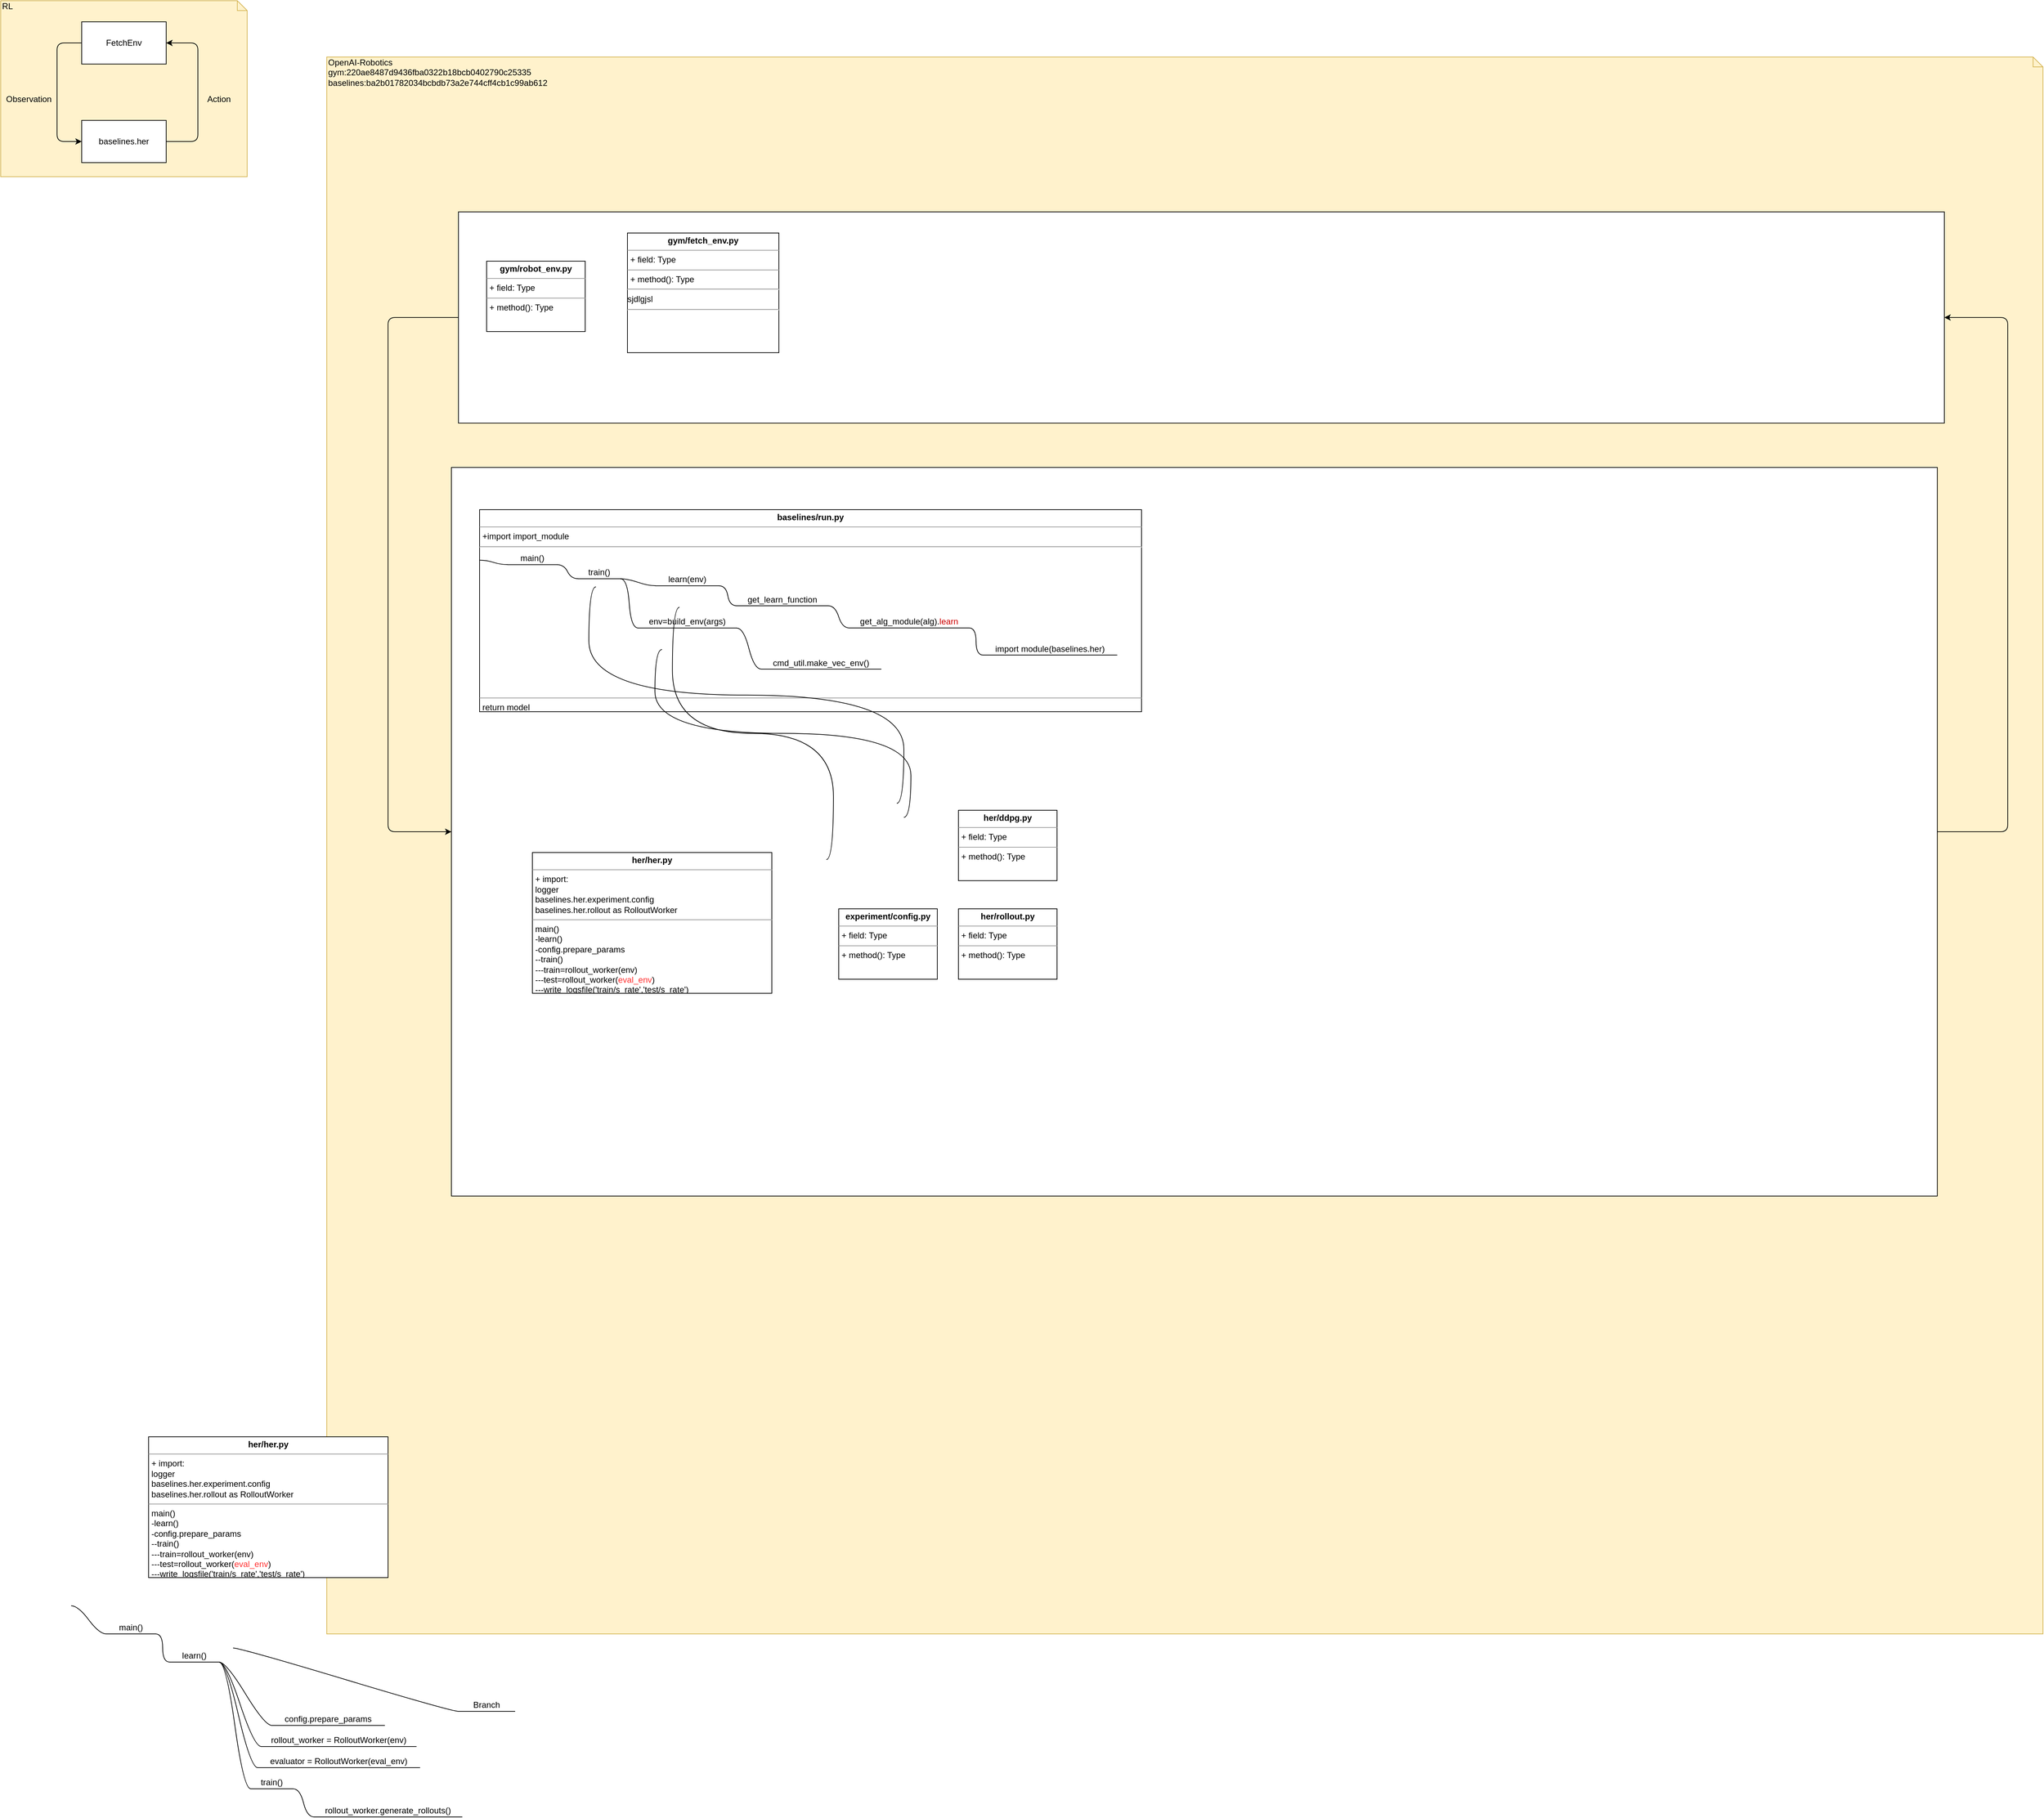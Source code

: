 <mxfile version="11.1.4" type="github"><diagram name="Page-1" id="5f0bae14-7c28-e335-631c-24af17079c00"><mxGraphModel dx="1422" dy="779" grid="1" gridSize="10" guides="1" tooltips="1" connect="1" arrows="1" fold="1" page="1" pageScale="1" pageWidth="1100" pageHeight="850" background="#ffffff" math="0" shadow="0"><root><mxCell id="0"/><mxCell id="1" parent="0"/><mxCell id="o8G2DxJrOwmcKDqO7mxw-1" value="RL" style="shape=note;whiteSpace=wrap;html=1;size=14;verticalAlign=top;align=left;spacingTop=-6;fillColor=#fff2cc;strokeColor=#d6b656;" parent="1" vertex="1"><mxGeometry x="20" y="20" width="350" height="250" as="geometry"/></mxCell><mxCell id="o8G2DxJrOwmcKDqO7mxw-2" value="FetchEnv" style="rounded=0;whiteSpace=wrap;html=1;" parent="1" vertex="1"><mxGeometry x="135" y="50" width="120" height="60" as="geometry"/></mxCell><mxCell id="o8G2DxJrOwmcKDqO7mxw-3" value="baselines.her" style="rounded=0;whiteSpace=wrap;html=1;" parent="1" vertex="1"><mxGeometry x="135" y="190" width="120" height="60" as="geometry"/></mxCell><mxCell id="o8G2DxJrOwmcKDqO7mxw-8" value="" style="edgeStyle=elbowEdgeStyle;elbow=vertical;endArrow=classic;html=1;entryX=0;entryY=0.5;entryDx=0;entryDy=0;exitX=0;exitY=0.5;exitDx=0;exitDy=0;" parent="1" source="o8G2DxJrOwmcKDqO7mxw-2" target="o8G2DxJrOwmcKDqO7mxw-3" edge="1"><mxGeometry width="50" height="50" relative="1" as="geometry"><mxPoint x="20" y="370" as="sourcePoint"/><mxPoint x="70" y="320" as="targetPoint"/><Array as="points"><mxPoint x="100" y="150"/></Array></mxGeometry></mxCell><mxCell id="o8G2DxJrOwmcKDqO7mxw-11" value="" style="edgeStyle=elbowEdgeStyle;elbow=vertical;endArrow=classic;html=1;entryX=1;entryY=0.5;entryDx=0;entryDy=0;exitX=1;exitY=0.5;exitDx=0;exitDy=0;" parent="1" source="o8G2DxJrOwmcKDqO7mxw-3" target="o8G2DxJrOwmcKDqO7mxw-2" edge="1"><mxGeometry width="50" height="50" relative="1" as="geometry"><mxPoint x="20" y="370" as="sourcePoint"/><mxPoint x="70" y="320" as="targetPoint"/><Array as="points"><mxPoint x="300" y="150"/></Array></mxGeometry></mxCell><mxCell id="o8G2DxJrOwmcKDqO7mxw-13" value="Observation" style="text;html=1;strokeColor=none;fillColor=none;align=center;verticalAlign=middle;whiteSpace=wrap;rounded=0;" parent="1" vertex="1"><mxGeometry x="40" y="150" width="40" height="20" as="geometry"/></mxCell><mxCell id="o8G2DxJrOwmcKDqO7mxw-14" value="Action" style="text;html=1;strokeColor=none;fillColor=none;align=center;verticalAlign=middle;whiteSpace=wrap;rounded=0;" parent="1" vertex="1"><mxGeometry x="310" y="150" width="40" height="20" as="geometry"/></mxCell><mxCell id="KCClRSggGxn2PrASkZc7-2" value="OpenAI-Robotics&lt;br&gt;&lt;span style=&quot;white-space: nowrap&quot;&gt;gym:220ae8487d9436fba0322b18bcb0402790c25335&lt;/span&gt;&lt;br style=&quot;white-space: nowrap&quot;&gt;&lt;span style=&quot;white-space: nowrap&quot;&gt;baselines:ba2b01782034bcbdb73a2e744cff4cb1c99ab612&lt;/span&gt;" style="shape=note;whiteSpace=wrap;html=1;size=14;verticalAlign=top;align=left;spacingTop=-6;fillColor=#fff2cc;strokeColor=#d6b656;" vertex="1" parent="1"><mxGeometry x="483" y="100" width="2437" height="2240" as="geometry"/></mxCell><mxCell id="KCClRSggGxn2PrASkZc7-3" value="" style="rounded=0;whiteSpace=wrap;html=1;" vertex="1" parent="1"><mxGeometry x="670" y="320" width="2110" height="300" as="geometry"/></mxCell><mxCell id="KCClRSggGxn2PrASkZc7-4" value="" style="rounded=0;whiteSpace=wrap;html=1;" vertex="1" parent="1"><mxGeometry x="660" y="683" width="2110" height="1035" as="geometry"/></mxCell><mxCell id="KCClRSggGxn2PrASkZc7-5" value="" style="edgeStyle=elbowEdgeStyle;elbow=vertical;endArrow=classic;html=1;entryX=0;entryY=0.5;entryDx=0;entryDy=0;exitX=0;exitY=0.5;exitDx=0;exitDy=0;" edge="1" parent="1" source="KCClRSggGxn2PrASkZc7-3" target="KCClRSggGxn2PrASkZc7-4"><mxGeometry width="50" height="50" relative="1" as="geometry"><mxPoint x="650" y="730" as="sourcePoint"/><mxPoint x="700" y="680" as="targetPoint"/><Array as="points"><mxPoint x="570" y="670"/></Array></mxGeometry></mxCell><mxCell id="KCClRSggGxn2PrASkZc7-6" value="" style="edgeStyle=elbowEdgeStyle;elbow=vertical;endArrow=classic;html=1;entryX=1;entryY=0.5;entryDx=0;entryDy=0;exitX=1;exitY=0.5;exitDx=0;exitDy=0;" edge="1" parent="1" source="KCClRSggGxn2PrASkZc7-4" target="KCClRSggGxn2PrASkZc7-3"><mxGeometry width="50" height="50" relative="1" as="geometry"><mxPoint x="650" y="730" as="sourcePoint"/><mxPoint x="700" y="680" as="targetPoint"/><Array as="points"><mxPoint x="2870" y="910"/></Array></mxGeometry></mxCell><mxCell id="o8G2DxJrOwmcKDqO7mxw-16" value="&lt;p style=&quot;margin: 0px ; margin-top: 4px ; text-align: center&quot;&gt;&lt;b&gt;gym/robot_env.py&lt;/b&gt;&lt;/p&gt;&lt;hr size=&quot;1&quot;&gt;&lt;p style=&quot;margin: 0px ; margin-left: 4px&quot;&gt;+ field: Type&lt;/p&gt;&lt;hr size=&quot;1&quot;&gt;&lt;p style=&quot;margin: 0px ; margin-left: 4px&quot;&gt;+ method(): Type&lt;br&gt;&lt;/p&gt;" style="verticalAlign=top;align=left;overflow=fill;fontSize=12;fontFamily=Helvetica;html=1;" parent="1" vertex="1"><mxGeometry x="710" y="390" width="140" height="100" as="geometry"/></mxCell><mxCell id="o8G2DxJrOwmcKDqO7mxw-17" value="&lt;p style=&quot;margin: 0px ; margin-top: 4px ; text-align: center&quot;&gt;&lt;b&gt;gym/fetch_env.py&lt;/b&gt;&lt;/p&gt;&lt;hr size=&quot;1&quot;&gt;&lt;p style=&quot;margin: 0px ; margin-left: 4px&quot;&gt;+ field: Type&lt;/p&gt;&lt;hr size=&quot;1&quot;&gt;&lt;p style=&quot;margin: 0px ; margin-left: 4px&quot;&gt;+ method(): Type&lt;/p&gt;&lt;hr&gt;sjdlgjsl&lt;hr&gt;" style="verticalAlign=top;align=left;overflow=fill;fontSize=12;fontFamily=Helvetica;html=1;" parent="1" vertex="1"><mxGeometry x="910" y="350" width="215" height="170" as="geometry"/></mxCell><mxCell id="KCClRSggGxn2PrASkZc7-8" value="&lt;p style=&quot;margin: 0px ; margin-top: 4px ; text-align: center&quot;&gt;&lt;b&gt;baselines/run.py&lt;/b&gt;&lt;/p&gt;&lt;hr size=&quot;1&quot;&gt;&lt;p style=&quot;margin: 0px ; margin-left: 4px&quot;&gt;+import import_module&lt;/p&gt;&lt;hr&gt;&lt;br&gt;&lt;br&gt;&lt;br&gt;&lt;br&gt;&lt;br&gt;&lt;br&gt;&lt;br&gt;&lt;br&gt;&lt;br&gt;&lt;br&gt;&lt;br&gt;&lt;br&gt;&lt;br&gt;&lt;br&gt;&lt;hr size=&quot;1&quot;&gt;&lt;p style=&quot;margin: 0px ; margin-left: 4px&quot;&gt;return model&lt;/p&gt;" style="verticalAlign=top;align=left;overflow=fill;fontSize=12;fontFamily=Helvetica;html=1;" vertex="1" parent="1"><mxGeometry x="700" y="743" width="940" height="287" as="geometry"/></mxCell><mxCell id="KCClRSggGxn2PrASkZc7-9" value="&lt;p style=&quot;margin: 0px ; margin-top: 4px ; text-align: center&quot;&gt;&lt;b&gt;experiment/config.py&lt;/b&gt;&lt;/p&gt;&lt;hr size=&quot;1&quot;&gt;&lt;p style=&quot;margin: 0px ; margin-left: 4px&quot;&gt;+ field: Type&lt;/p&gt;&lt;hr size=&quot;1&quot;&gt;&lt;p style=&quot;margin: 0px ; margin-left: 4px&quot;&gt;+ method(): Type&lt;br&gt;&lt;/p&gt;" style="verticalAlign=top;align=left;overflow=fill;fontSize=12;fontFamily=Helvetica;html=1;" vertex="1" parent="1"><mxGeometry x="1210" y="1310" width="140" height="100" as="geometry"/></mxCell><mxCell id="KCClRSggGxn2PrASkZc7-10" value="&lt;p style=&quot;margin: 0px ; margin-top: 4px ; text-align: center&quot;&gt;&lt;b&gt;her/rollout.py&lt;/b&gt;&lt;/p&gt;&lt;hr size=&quot;1&quot;&gt;&lt;p style=&quot;margin: 0px ; margin-left: 4px&quot;&gt;+ field: Type&lt;/p&gt;&lt;hr size=&quot;1&quot;&gt;&lt;p style=&quot;margin: 0px ; margin-left: 4px&quot;&gt;+ method(): Type&lt;br&gt;&lt;/p&gt;" style="verticalAlign=top;align=left;overflow=fill;fontSize=12;fontFamily=Helvetica;html=1;" vertex="1" parent="1"><mxGeometry x="1380" y="1310" width="140" height="100" as="geometry"/></mxCell><mxCell id="KCClRSggGxn2PrASkZc7-11" value="&lt;p style=&quot;margin: 0px ; margin-top: 4px ; text-align: center&quot;&gt;&lt;b&gt;her/her.py&lt;/b&gt;&lt;/p&gt;&lt;hr size=&quot;1&quot;&gt;&lt;p style=&quot;margin: 0px ; margin-left: 4px&quot;&gt;+ import:&lt;/p&gt;&lt;p style=&quot;margin: 0px ; margin-left: 4px&quot;&gt;logger&lt;/p&gt;&lt;p style=&quot;margin: 0px ; margin-left: 4px&quot;&gt;baselines.her.experiment.config&lt;/p&gt;&lt;p style=&quot;margin: 0px ; margin-left: 4px&quot;&gt;baselines.her.rollout as RolloutWorker&lt;/p&gt;&lt;hr size=&quot;1&quot;&gt;&lt;p style=&quot;margin: 0px ; margin-left: 4px&quot;&gt;main()&lt;br&gt;&lt;/p&gt;&lt;p style=&quot;margin: 0px ; margin-left: 4px&quot;&gt;-learn()&lt;/p&gt;&lt;p style=&quot;margin: 0px ; margin-left: 4px&quot;&gt;-config.prepare_params&lt;/p&gt;&lt;p style=&quot;margin: 0px ; margin-left: 4px&quot;&gt;--train()&lt;/p&gt;&lt;p style=&quot;margin: 0px ; margin-left: 4px&quot;&gt;---train=rollout_worker(env)&lt;/p&gt;&lt;p style=&quot;margin: 0px ; margin-left: 4px&quot;&gt;---test=rollout_worker(&lt;font color=&quot;#ff3333&quot;&gt;eval_env&lt;/font&gt;)&lt;/p&gt;&lt;p style=&quot;margin: 0px ; margin-left: 4px&quot;&gt;---write_logsfile('train/s_rate','test/s_rate')&lt;/p&gt;" style="verticalAlign=top;align=left;overflow=fill;fontSize=12;fontFamily=Helvetica;html=1;" vertex="1" parent="1"><mxGeometry x="775" y="1230" width="340" height="200" as="geometry"/></mxCell><mxCell id="KCClRSggGxn2PrASkZc7-12" value="&lt;p style=&quot;margin: 0px ; margin-top: 4px ; text-align: center&quot;&gt;&lt;b&gt;her/ddpg.py&lt;/b&gt;&lt;/p&gt;&lt;hr size=&quot;1&quot;&gt;&lt;p style=&quot;margin: 0px ; margin-left: 4px&quot;&gt;+ field: Type&lt;/p&gt;&lt;hr size=&quot;1&quot;&gt;&lt;p style=&quot;margin: 0px ; margin-left: 4px&quot;&gt;+ method(): Type&lt;br&gt;&lt;/p&gt;" style="verticalAlign=top;align=left;overflow=fill;fontSize=12;fontFamily=Helvetica;html=1;" vertex="1" parent="1"><mxGeometry x="1380" y="1170" width="140" height="100" as="geometry"/></mxCell><mxCell id="C66drziWJAnPIlBMXxAR-4" value="" style="edgeStyle=entityRelationEdgeStyle;startArrow=none;endArrow=none;segment=10;curved=1;exitX=1;exitY=1;exitDx=0;exitDy=0;" edge="1" source="C66drziWJAnPIlBMXxAR-1" parent="1"><mxGeometry relative="1" as="geometry"><mxPoint x="1292.5" y="1160.167" as="sourcePoint"/><mxPoint x="865.207" y="852.655" as="targetPoint"/></mxGeometry></mxCell><mxCell id="C66drziWJAnPIlBMXxAR-6" value="" style="edgeStyle=entityRelationEdgeStyle;startArrow=none;endArrow=none;segment=10;curved=1;exitX=1;exitY=1;exitDx=0;exitDy=0;" edge="1" source="C66drziWJAnPIlBMXxAR-3" parent="1"><mxGeometry relative="1" as="geometry"><mxPoint x="1302.5" y="1180" as="sourcePoint"/><mxPoint x="959" y="941.621" as="targetPoint"/></mxGeometry></mxCell><mxCell id="C66drziWJAnPIlBMXxAR-8" value="" style="edgeStyle=entityRelationEdgeStyle;startArrow=none;endArrow=none;segment=10;curved=1;exitX=1;exitY=1;exitDx=0;exitDy=0;" edge="1" source="C66drziWJAnPIlBMXxAR-3" parent="1"><mxGeometry relative="1" as="geometry"><mxPoint x="1192.5" y="1240" as="sourcePoint"/><mxPoint x="983.828" y="881.621" as="targetPoint"/></mxGeometry></mxCell><mxCell id="79jJNqFuz86LAAHqG-b1-1" value="main()" style="whiteSpace=wrap;html=1;shape=partialRectangle;top=0;left=0;bottom=1;right=0;points=[[0,1],[1,1]];strokeColor=#000000;fillColor=none;align=center;verticalAlign=bottom;routingCenterY=0.5;snapToPoint=1;container=1;recursiveResize=0;autosize=1;treeFolding=1;treeMoving=1;" vertex="1" parent="1"><mxGeometry x="740.017" y="801.167" width="70" height="20" as="geometry"/></mxCell><mxCell id="79jJNqFuz86LAAHqG-b1-2" value="" style="edgeStyle=entityRelationEdgeStyle;startArrow=none;endArrow=none;segment=10;curved=1;exitX=0;exitY=0.25;exitDx=0;exitDy=0;" edge="1" parent="1" target="79jJNqFuz86LAAHqG-b1-1" source="KCClRSggGxn2PrASkZc7-8"><mxGeometry relative="1" as="geometry"><mxPoint x="710.017" y="821.167" as="sourcePoint"/></mxGeometry></mxCell><mxCell id="79jJNqFuz86LAAHqG-b1-3" value="train()" style="whiteSpace=wrap;html=1;shape=partialRectangle;top=0;left=0;bottom=1;right=0;points=[[0,1],[1,1]];strokeColor=#000000;fillColor=none;align=center;verticalAlign=bottom;routingCenterY=0.5;snapToPoint=1;container=1;recursiveResize=0;autosize=1;treeFolding=1;treeMoving=1;" vertex="1" parent="1"><mxGeometry x="840.017" y="821.167" width="60" height="20" as="geometry"/></mxCell><mxCell id="79jJNqFuz86LAAHqG-b1-4" value="" style="edgeStyle=entityRelationEdgeStyle;startArrow=none;endArrow=none;segment=10;curved=1;exitX=1;exitY=1;exitDx=0;exitDy=0;" edge="1" parent="1" source="79jJNqFuz86LAAHqG-b1-1" target="79jJNqFuz86LAAHqG-b1-3"><mxGeometry relative="1" as="geometry"><mxPoint x="770.017" y="851.333" as="sourcePoint"/></mxGeometry></mxCell><mxCell id="79jJNqFuz86LAAHqG-b1-5" value="env=build_env(args)" style="whiteSpace=wrap;html=1;shape=partialRectangle;top=0;left=0;bottom=1;right=0;points=[[0,1],[1,1]];strokeColor=#000000;fillColor=none;align=center;verticalAlign=bottom;routingCenterY=0.5;snapToPoint=1;container=1;recursiveResize=0;autosize=1;treeFolding=1;treeMoving=1;" vertex="1" parent="1"><mxGeometry x="925.017" y="891.167" width="140" height="20" as="geometry"/></mxCell><mxCell id="79jJNqFuz86LAAHqG-b1-6" value="" style="edgeStyle=entityRelationEdgeStyle;startArrow=none;endArrow=none;segment=10;curved=1;exitX=1;exitY=1;exitDx=0;exitDy=0;" edge="1" parent="1" source="79jJNqFuz86LAAHqG-b1-3" target="79jJNqFuz86LAAHqG-b1-5"><mxGeometry relative="1" as="geometry"><mxPoint x="780.017" y="871.167" as="sourcePoint"/></mxGeometry></mxCell><mxCell id="79jJNqFuz86LAAHqG-b1-7" value="learn(env)" style="whiteSpace=wrap;html=1;shape=partialRectangle;top=0;left=0;bottom=1;right=0;points=[[0,1],[1,1]];strokeColor=#000000;fillColor=none;align=center;verticalAlign=bottom;routingCenterY=0.5;snapToPoint=1;container=1;recursiveResize=0;autosize=1;treeFolding=1;treeMoving=1;" vertex="1" parent="1"><mxGeometry x="950.017" y="831.167" width="90" height="20" as="geometry"/></mxCell><mxCell id="79jJNqFuz86LAAHqG-b1-8" value="" style="edgeStyle=entityRelationEdgeStyle;startArrow=none;endArrow=none;segment=10;curved=1;exitX=1;exitY=1;exitDx=0;exitDy=0;" edge="1" parent="1" source="79jJNqFuz86LAAHqG-b1-3" target="79jJNqFuz86LAAHqG-b1-7"><mxGeometry relative="1" as="geometry"><mxPoint x="670.017" y="931.167" as="sourcePoint"/></mxGeometry></mxCell><mxCell id="79jJNqFuz86LAAHqG-b1-9" value="get_learn_function" style="whiteSpace=wrap;html=1;shape=partialRectangle;top=0;left=0;bottom=1;right=0;points=[[0,1],[1,1]];strokeColor=#000000;fillColor=none;align=center;verticalAlign=bottom;routingCenterY=0.5;snapToPoint=1;container=1;recursiveResize=0;autosize=1;treeFolding=1;treeMoving=1;" vertex="1" parent="1"><mxGeometry x="1065.017" y="859.5" width="130" height="20" as="geometry"/></mxCell><mxCell id="79jJNqFuz86LAAHqG-b1-10" value="" style="edgeStyle=entityRelationEdgeStyle;startArrow=none;endArrow=none;segment=10;curved=1;exitX=1;exitY=1;exitDx=0;exitDy=0;" edge="1" parent="1" source="79jJNqFuz86LAAHqG-b1-7" target="79jJNqFuz86LAAHqG-b1-9"><mxGeometry relative="1" as="geometry"><mxPoint x="585.017" y="929.5" as="sourcePoint"/></mxGeometry></mxCell><mxCell id="79jJNqFuz86LAAHqG-b1-11" value="get_alg_module(alg).&lt;font color=&quot;#cc0000&quot;&gt;learn&lt;/font&gt;" style="whiteSpace=wrap;html=1;shape=partialRectangle;top=0;left=0;bottom=1;right=0;points=[[0,1],[1,1]];strokeColor=#000000;fillColor=none;align=center;verticalAlign=bottom;routingCenterY=0.5;snapToPoint=1;container=1;recursiveResize=0;autosize=1;treeFolding=1;treeMoving=1;" vertex="1" parent="1"><mxGeometry x="1225.017" y="891" width="170" height="20" as="geometry"/></mxCell><mxCell id="79jJNqFuz86LAAHqG-b1-12" value="" style="edgeStyle=entityRelationEdgeStyle;startArrow=none;endArrow=none;segment=10;curved=1;exitX=1;exitY=1;exitDx=0;exitDy=0;" edge="1" parent="1" source="79jJNqFuz86LAAHqG-b1-9" target="79jJNqFuz86LAAHqG-b1-11"><mxGeometry relative="1" as="geometry"><mxPoint x="545.017" y="989.5" as="sourcePoint"/></mxGeometry></mxCell><mxCell id="79jJNqFuz86LAAHqG-b1-13" value="cmd_util.make_vec_env()" style="whiteSpace=wrap;html=1;shape=partialRectangle;top=0;left=0;bottom=1;right=0;points=[[0,1],[1,1]];strokeColor=#000000;fillColor=none;align=center;verticalAlign=bottom;routingCenterY=0.5;snapToPoint=1;container=1;recursiveResize=0;autosize=1;treeFolding=1;treeMoving=1;" vertex="1" parent="1"><mxGeometry x="1100.017" y="949.5" width="170" height="20" as="geometry"/></mxCell><mxCell id="79jJNqFuz86LAAHqG-b1-14" value="" style="edgeStyle=entityRelationEdgeStyle;startArrow=none;endArrow=none;segment=10;curved=1;exitX=1;exitY=1;exitDx=0;exitDy=0;" edge="1" parent="1" source="79jJNqFuz86LAAHqG-b1-5" target="79jJNqFuz86LAAHqG-b1-13"><mxGeometry relative="1" as="geometry"><mxPoint x="505.017" y="1049.5" as="sourcePoint"/></mxGeometry></mxCell><mxCell id="79jJNqFuz86LAAHqG-b1-15" value="import module(baselines.her)" style="whiteSpace=wrap;html=1;shape=partialRectangle;top=0;left=0;bottom=1;right=0;points=[[0,1],[1,1]];strokeColor=#000000;fillColor=none;align=center;verticalAlign=bottom;routingCenterY=0.5;snapToPoint=1;container=1;recursiveResize=0;autosize=1;treeFolding=1;treeMoving=1;" vertex="1" parent="1"><mxGeometry x="1415.017" y="929.5" width="190" height="20" as="geometry"/></mxCell><mxCell id="79jJNqFuz86LAAHqG-b1-16" value="" style="edgeStyle=entityRelationEdgeStyle;startArrow=none;endArrow=none;segment=10;curved=1;exitX=1;exitY=1;exitDx=0;exitDy=0;" edge="1" parent="1" source="79jJNqFuz86LAAHqG-b1-11" target="79jJNqFuz86LAAHqG-b1-15"><mxGeometry relative="1" as="geometry"><mxPoint x="625.017" y="979.5" as="sourcePoint"/></mxGeometry></mxCell><mxCell id="79jJNqFuz86LAAHqG-b1-18" value="learn()" style="whiteSpace=wrap;html=1;shape=partialRectangle;top=0;left=0;bottom=1;right=0;points=[[0,1],[1,1]];strokeColor=#000000;fillColor=none;align=center;verticalAlign=bottom;routingCenterY=0.5;snapToPoint=1;container=1;recursiveResize=0;autosize=1;treeFolding=1;treeMoving=1;" vertex="1" parent="1"><mxGeometry x="260" y="2360" width="70" height="20" as="geometry"/></mxCell><mxCell id="79jJNqFuz86LAAHqG-b1-19" value="" style="edgeStyle=entityRelationEdgeStyle;startArrow=none;endArrow=none;segment=10;curved=1;exitX=1;exitY=1;exitDx=0;exitDy=0;" edge="1" target="79jJNqFuz86LAAHqG-b1-18" parent="1" source="79jJNqFuz86LAAHqG-b1-35"><mxGeometry relative="1" as="geometry"><mxPoint x="330" y="2340" as="sourcePoint"/></mxGeometry></mxCell><mxCell id="79jJNqFuz86LAAHqG-b1-20" value="&lt;p style=&quot;margin: 0px ; margin-top: 4px ; text-align: center&quot;&gt;&lt;b&gt;her/her.py&lt;/b&gt;&lt;/p&gt;&lt;hr size=&quot;1&quot;&gt;&lt;p style=&quot;margin: 0px ; margin-left: 4px&quot;&gt;+ import:&lt;/p&gt;&lt;p style=&quot;margin: 0px ; margin-left: 4px&quot;&gt;logger&lt;/p&gt;&lt;p style=&quot;margin: 0px ; margin-left: 4px&quot;&gt;baselines.her.experiment.config&lt;/p&gt;&lt;p style=&quot;margin: 0px ; margin-left: 4px&quot;&gt;baselines.her.rollout as RolloutWorker&lt;/p&gt;&lt;hr size=&quot;1&quot;&gt;&lt;p style=&quot;margin: 0px ; margin-left: 4px&quot;&gt;main()&lt;br&gt;&lt;/p&gt;&lt;p style=&quot;margin: 0px ; margin-left: 4px&quot;&gt;-learn()&lt;/p&gt;&lt;p style=&quot;margin: 0px ; margin-left: 4px&quot;&gt;-config.prepare_params&lt;/p&gt;&lt;p style=&quot;margin: 0px ; margin-left: 4px&quot;&gt;--train()&lt;/p&gt;&lt;p style=&quot;margin: 0px ; margin-left: 4px&quot;&gt;---train=rollout_worker(env)&lt;/p&gt;&lt;p style=&quot;margin: 0px ; margin-left: 4px&quot;&gt;---test=rollout_worker(&lt;font color=&quot;#ff3333&quot;&gt;eval_env&lt;/font&gt;)&lt;/p&gt;&lt;p style=&quot;margin: 0px ; margin-left: 4px&quot;&gt;---write_logsfile('train/s_rate','test/s_rate')&lt;/p&gt;" style="verticalAlign=top;align=left;overflow=fill;fontSize=12;fontFamily=Helvetica;html=1;" vertex="1" parent="1"><mxGeometry x="230" y="2060" width="340" height="200" as="geometry"/></mxCell><mxCell id="79jJNqFuz86LAAHqG-b1-23" value="config.prepare_params" style="whiteSpace=wrap;html=1;shape=partialRectangle;top=0;left=0;bottom=1;right=0;points=[[0,1],[1,1]];strokeColor=#000000;fillColor=none;align=center;verticalAlign=bottom;routingCenterY=0.5;snapToPoint=1;container=1;recursiveResize=0;autosize=1;treeFolding=1;treeMoving=1;" vertex="1" parent="1"><mxGeometry x="405" y="2450" width="160" height="20" as="geometry"/></mxCell><mxCell id="79jJNqFuz86LAAHqG-b1-24" value="" style="edgeStyle=entityRelationEdgeStyle;startArrow=none;endArrow=none;segment=10;curved=1;exitX=1;exitY=1;exitDx=0;exitDy=0;" edge="1" parent="1" target="79jJNqFuz86LAAHqG-b1-23" source="79jJNqFuz86LAAHqG-b1-18"><mxGeometry relative="1" as="geometry"><mxPoint x="340" y="2350" as="sourcePoint"/></mxGeometry></mxCell><mxCell id="79jJNqFuz86LAAHqG-b1-25" value="Branch" style="whiteSpace=wrap;html=1;shape=partialRectangle;top=0;left=0;bottom=1;right=0;points=[[0,1],[1,1]];strokeColor=#000000;fillColor=none;align=center;verticalAlign=bottom;routingCenterY=0.5;snapToPoint=1;container=1;recursiveResize=0;autosize=1;treeFolding=1;treeMoving=1;" vertex="1" parent="1"><mxGeometry x="670" y="2430" width="80" height="20" as="geometry"/></mxCell><mxCell id="79jJNqFuz86LAAHqG-b1-26" value="" style="edgeStyle=entityRelationEdgeStyle;startArrow=none;endArrow=none;segment=10;curved=1;" edge="1" parent="1" target="79jJNqFuz86LAAHqG-b1-25"><mxGeometry relative="1" as="geometry"><mxPoint x="350" y="2360" as="sourcePoint"/></mxGeometry></mxCell><mxCell id="79jJNqFuz86LAAHqG-b1-27" value="rollout_worker.generate_rollouts()" style="whiteSpace=wrap;html=1;shape=partialRectangle;top=0;left=0;bottom=1;right=0;points=[[0,1],[1,1]];strokeColor=#000000;fillColor=none;align=center;verticalAlign=bottom;routingCenterY=0.5;snapToPoint=1;container=1;recursiveResize=0;autosize=1;treeFolding=1;treeMoving=1;" vertex="1" parent="1"><mxGeometry x="465" y="2580" width="210" height="20" as="geometry"/></mxCell><mxCell id="79jJNqFuz86LAAHqG-b1-28" value="" style="edgeStyle=entityRelationEdgeStyle;startArrow=none;endArrow=none;segment=10;curved=1;exitX=1;exitY=1;exitDx=0;exitDy=0;" edge="1" parent="1" target="79jJNqFuz86LAAHqG-b1-27" source="79jJNqFuz86LAAHqG-b1-29"><mxGeometry relative="1" as="geometry"><mxPoint x="360" y="2370" as="sourcePoint"/></mxGeometry></mxCell><mxCell id="79jJNqFuz86LAAHqG-b1-29" value="train()" style="whiteSpace=wrap;html=1;shape=partialRectangle;top=0;left=0;bottom=1;right=0;points=[[0,1],[1,1]];strokeColor=#000000;fillColor=none;align=center;verticalAlign=bottom;routingCenterY=0.5;snapToPoint=1;container=1;recursiveResize=0;autosize=1;treeFolding=1;treeMoving=1;" vertex="1" parent="1"><mxGeometry x="375" y="2540" width="60" height="20" as="geometry"/></mxCell><mxCell id="79jJNqFuz86LAAHqG-b1-30" value="" style="edgeStyle=entityRelationEdgeStyle;startArrow=none;endArrow=none;segment=10;curved=1;exitX=1;exitY=1;exitDx=0;exitDy=0;" edge="1" parent="1" target="79jJNqFuz86LAAHqG-b1-29" source="79jJNqFuz86LAAHqG-b1-18"><mxGeometry relative="1" as="geometry"><mxPoint x="370" y="2380" as="sourcePoint"/></mxGeometry></mxCell><mxCell id="79jJNqFuz86LAAHqG-b1-31" value="evaluator = RolloutWorker(eval_env)" style="whiteSpace=wrap;html=1;shape=partialRectangle;top=0;left=0;bottom=1;right=0;points=[[0,1],[1,1]];strokeColor=#000000;fillColor=none;align=center;verticalAlign=bottom;routingCenterY=0.5;snapToPoint=1;container=1;recursiveResize=0;autosize=1;treeFolding=1;treeMoving=1;" vertex="1" parent="1"><mxGeometry x="385" y="2510" width="230" height="20" as="geometry"/></mxCell><mxCell id="79jJNqFuz86LAAHqG-b1-32" value="" style="edgeStyle=entityRelationEdgeStyle;startArrow=none;endArrow=none;segment=10;curved=1;exitX=1;exitY=1;exitDx=0;exitDy=0;" edge="1" parent="1" target="79jJNqFuz86LAAHqG-b1-31" source="79jJNqFuz86LAAHqG-b1-18"><mxGeometry relative="1" as="geometry"><mxPoint x="380" y="2390" as="sourcePoint"/></mxGeometry></mxCell><mxCell id="79jJNqFuz86LAAHqG-b1-33" value="rollout_worker = RolloutWorker(env)" style="whiteSpace=wrap;html=1;shape=partialRectangle;top=0;left=0;bottom=1;right=0;points=[[0,1],[1,1]];strokeColor=#000000;fillColor=none;align=center;verticalAlign=bottom;routingCenterY=0.5;snapToPoint=1;container=1;recursiveResize=0;autosize=1;treeFolding=1;treeMoving=1;" vertex="1" parent="1"><mxGeometry x="390" y="2480" width="220" height="20" as="geometry"/></mxCell><mxCell id="79jJNqFuz86LAAHqG-b1-34" value="" style="edgeStyle=entityRelationEdgeStyle;startArrow=none;endArrow=none;segment=10;curved=1;exitX=1;exitY=1;exitDx=0;exitDy=0;" edge="1" parent="1" target="79jJNqFuz86LAAHqG-b1-33" source="79jJNqFuz86LAAHqG-b1-18"><mxGeometry relative="1" as="geometry"><mxPoint x="390" y="2400" as="sourcePoint"/></mxGeometry></mxCell><mxCell id="79jJNqFuz86LAAHqG-b1-35" value="main()" style="whiteSpace=wrap;html=1;shape=partialRectangle;top=0;left=0;bottom=1;right=0;points=[[0,1],[1,1]];strokeColor=#000000;fillColor=none;align=center;verticalAlign=bottom;routingCenterY=0.5;snapToPoint=1;container=1;recursiveResize=0;autosize=1;treeFolding=1;treeMoving=1;" vertex="1" parent="1"><mxGeometry x="170" y="2320" width="70" height="20" as="geometry"/></mxCell><mxCell id="79jJNqFuz86LAAHqG-b1-36" value="" style="edgeStyle=entityRelationEdgeStyle;startArrow=none;endArrow=none;segment=10;curved=1;" edge="1" parent="1" target="79jJNqFuz86LAAHqG-b1-35"><mxGeometry relative="1" as="geometry"><mxPoint x="120" y="2300" as="sourcePoint"/></mxGeometry></mxCell></root></mxGraphModel></diagram><diagram id="_BhkeFghuTzOhb48jlOZ" name="draft"><mxGraphModel dx="1185" dy="649" grid="1" gridSize="10" guides="1" tooltips="1" connect="1" arrows="1" fold="1" page="1" pageScale="1" pageWidth="850" pageHeight="1100" math="0" shadow="0"><root><mxCell id="na6fTyp5HJqbeO_O7rfL-0"/><mxCell id="na6fTyp5HJqbeO_O7rfL-1" parent="na6fTyp5HJqbeO_O7rfL-0"/><mxCell id="na6fTyp5HJqbeO_O7rfL-2" value="main()-train()-env=build_env(args)--learn(env,seed,total_timesteps)---get_learn_function()----get_alg_module(alg).learn-----import_module()" style="text;html=1;" vertex="1" parent="na6fTyp5HJqbeO_O7rfL-1"><mxGeometry x="120" y="120" width="760" height="30" as="geometry"/></mxCell><mxCell id="na6fTyp5HJqbeO_O7rfL-3" value="main()" style="whiteSpace=wrap;html=1;shape=partialRectangle;top=0;left=0;bottom=1;right=0;points=[[0,1],[1,1]];strokeColor=#000000;fillColor=none;align=center;verticalAlign=bottom;routingCenterY=0.5;snapToPoint=1;container=1;recursiveResize=0;autosize=1;treeFolding=1;treeMoving=1;" vertex="1" parent="na6fTyp5HJqbeO_O7rfL-1"><mxGeometry x="175" y="281.667" width="70" height="20" as="geometry"/></mxCell><mxCell id="na6fTyp5HJqbeO_O7rfL-4" value="" style="edgeStyle=entityRelationEdgeStyle;startArrow=none;endArrow=none;segment=10;curved=1;" edge="1" target="na6fTyp5HJqbeO_O7rfL-3" parent="na6fTyp5HJqbeO_O7rfL-1"><mxGeometry relative="1" as="geometry"><mxPoint x="145" y="301.667" as="sourcePoint"/></mxGeometry></mxCell><mxCell id="na6fTyp5HJqbeO_O7rfL-6" value="train()" style="whiteSpace=wrap;html=1;shape=partialRectangle;top=0;left=0;bottom=1;right=0;points=[[0,1],[1,1]];strokeColor=#000000;fillColor=none;align=center;verticalAlign=bottom;routingCenterY=0.5;snapToPoint=1;container=1;recursiveResize=0;autosize=1;treeFolding=1;treeMoving=1;" vertex="1" parent="na6fTyp5HJqbeO_O7rfL-1"><mxGeometry x="275" y="301.667" width="60" height="20" as="geometry"/></mxCell><mxCell id="na6fTyp5HJqbeO_O7rfL-7" value="" style="edgeStyle=entityRelationEdgeStyle;startArrow=none;endArrow=none;segment=10;curved=1;exitX=1;exitY=1;exitDx=0;exitDy=0;" edge="1" target="na6fTyp5HJqbeO_O7rfL-6" parent="na6fTyp5HJqbeO_O7rfL-1" source="na6fTyp5HJqbeO_O7rfL-3"><mxGeometry relative="1" as="geometry"><mxPoint x="205" y="331.833" as="sourcePoint"/></mxGeometry></mxCell><mxCell id="I6tmnjMvbKgooeUlO9eO-0" value="env=build_env(args)" style="whiteSpace=wrap;html=1;shape=partialRectangle;top=0;left=0;bottom=1;right=0;points=[[0,1],[1,1]];strokeColor=#000000;fillColor=none;align=center;verticalAlign=bottom;routingCenterY=0.5;snapToPoint=1;container=1;recursiveResize=0;autosize=1;treeFolding=1;treeMoving=1;" vertex="1" parent="na6fTyp5HJqbeO_O7rfL-1"><mxGeometry x="360" y="371.667" width="140" height="20" as="geometry"/></mxCell><mxCell id="I6tmnjMvbKgooeUlO9eO-1" value="" style="edgeStyle=entityRelationEdgeStyle;startArrow=none;endArrow=none;segment=10;curved=1;exitX=1;exitY=1;exitDx=0;exitDy=0;" edge="1" target="I6tmnjMvbKgooeUlO9eO-0" parent="na6fTyp5HJqbeO_O7rfL-1" source="na6fTyp5HJqbeO_O7rfL-6"><mxGeometry relative="1" as="geometry"><mxPoint x="215" y="351.667" as="sourcePoint"/></mxGeometry></mxCell><mxCell id="I6tmnjMvbKgooeUlO9eO-3" value="learn(env)" style="whiteSpace=wrap;html=1;shape=partialRectangle;top=0;left=0;bottom=1;right=0;points=[[0,1],[1,1]];strokeColor=#000000;fillColor=none;align=center;verticalAlign=bottom;routingCenterY=0.5;snapToPoint=1;container=1;recursiveResize=0;autosize=1;treeFolding=1;treeMoving=1;" vertex="1" parent="na6fTyp5HJqbeO_O7rfL-1"><mxGeometry x="385" y="311.667" width="90" height="20" as="geometry"/></mxCell><mxCell id="I6tmnjMvbKgooeUlO9eO-4" value="" style="edgeStyle=entityRelationEdgeStyle;startArrow=none;endArrow=none;segment=10;curved=1;exitX=1;exitY=1;exitDx=0;exitDy=0;" edge="1" target="I6tmnjMvbKgooeUlO9eO-3" parent="na6fTyp5HJqbeO_O7rfL-1" source="na6fTyp5HJqbeO_O7rfL-6"><mxGeometry relative="1" as="geometry"><mxPoint x="105" y="411.667" as="sourcePoint"/></mxGeometry></mxCell><mxCell id="I6tmnjMvbKgooeUlO9eO-5" value="get_learn_function" style="whiteSpace=wrap;html=1;shape=partialRectangle;top=0;left=0;bottom=1;right=0;points=[[0,1],[1,1]];strokeColor=#000000;fillColor=none;align=center;verticalAlign=bottom;routingCenterY=0.5;snapToPoint=1;container=1;recursiveResize=0;autosize=1;treeFolding=1;treeMoving=1;" vertex="1" parent="na6fTyp5HJqbeO_O7rfL-1"><mxGeometry x="500" y="340" width="130" height="20" as="geometry"/></mxCell><mxCell id="I6tmnjMvbKgooeUlO9eO-6" value="" style="edgeStyle=entityRelationEdgeStyle;startArrow=none;endArrow=none;segment=10;curved=1;exitX=1;exitY=1;exitDx=0;exitDy=0;" edge="1" target="I6tmnjMvbKgooeUlO9eO-5" parent="na6fTyp5HJqbeO_O7rfL-1" source="I6tmnjMvbKgooeUlO9eO-3"><mxGeometry relative="1" as="geometry"><mxPoint x="20" y="410" as="sourcePoint"/></mxGeometry></mxCell><mxCell id="I6tmnjMvbKgooeUlO9eO-7" value="get_alg_module(alg).&lt;font color=&quot;#cc0000&quot;&gt;learn&lt;/font&gt;" style="whiteSpace=wrap;html=1;shape=partialRectangle;top=0;left=0;bottom=1;right=0;points=[[0,1],[1,1]];strokeColor=#000000;fillColor=none;align=center;verticalAlign=bottom;routingCenterY=0.5;snapToPoint=1;container=1;recursiveResize=0;autosize=1;treeFolding=1;treeMoving=1;" vertex="1" parent="na6fTyp5HJqbeO_O7rfL-1"><mxGeometry x="660" y="371.5" width="170" height="20" as="geometry"/></mxCell><mxCell id="I6tmnjMvbKgooeUlO9eO-8" value="" style="edgeStyle=entityRelationEdgeStyle;startArrow=none;endArrow=none;segment=10;curved=1;exitX=1;exitY=1;exitDx=0;exitDy=0;" edge="1" target="I6tmnjMvbKgooeUlO9eO-7" parent="na6fTyp5HJqbeO_O7rfL-1" source="I6tmnjMvbKgooeUlO9eO-5"><mxGeometry relative="1" as="geometry"><mxPoint x="-20" y="470" as="sourcePoint"/></mxGeometry></mxCell><mxCell id="I6tmnjMvbKgooeUlO9eO-9" value="cmd_util.make_vec_env()" style="whiteSpace=wrap;html=1;shape=partialRectangle;top=0;left=0;bottom=1;right=0;points=[[0,1],[1,1]];strokeColor=#000000;fillColor=none;align=center;verticalAlign=bottom;routingCenterY=0.5;snapToPoint=1;container=1;recursiveResize=0;autosize=1;treeFolding=1;treeMoving=1;" vertex="1" parent="na6fTyp5HJqbeO_O7rfL-1"><mxGeometry x="535" y="430" width="170" height="20" as="geometry"/></mxCell><mxCell id="I6tmnjMvbKgooeUlO9eO-10" value="" style="edgeStyle=entityRelationEdgeStyle;startArrow=none;endArrow=none;segment=10;curved=1;exitX=1;exitY=1;exitDx=0;exitDy=0;" edge="1" target="I6tmnjMvbKgooeUlO9eO-9" parent="na6fTyp5HJqbeO_O7rfL-1" source="I6tmnjMvbKgooeUlO9eO-0"><mxGeometry relative="1" as="geometry"><mxPoint x="-60" y="530" as="sourcePoint"/></mxGeometry></mxCell><mxCell id="3ZajXIqvQUSiI6r8xYd8-0" value="import module(baselines.her)" style="whiteSpace=wrap;html=1;shape=partialRectangle;top=0;left=0;bottom=1;right=0;points=[[0,1],[1,1]];strokeColor=#000000;fillColor=none;align=center;verticalAlign=bottom;routingCenterY=0.5;snapToPoint=1;container=1;recursiveResize=0;autosize=1;treeFolding=1;treeMoving=1;" vertex="1" parent="na6fTyp5HJqbeO_O7rfL-1"><mxGeometry x="850" y="410" width="190" height="20" as="geometry"/></mxCell><mxCell id="3ZajXIqvQUSiI6r8xYd8-1" value="" style="edgeStyle=entityRelationEdgeStyle;startArrow=none;endArrow=none;segment=10;curved=1;exitX=1;exitY=1;exitDx=0;exitDy=0;" edge="1" target="3ZajXIqvQUSiI6r8xYd8-0" parent="na6fTyp5HJqbeO_O7rfL-1" source="I6tmnjMvbKgooeUlO9eO-7"><mxGeometry relative="1" as="geometry"><mxPoint x="60" y="460" as="sourcePoint"/></mxGeometry></mxCell></root></mxGraphModel></diagram></mxfile>